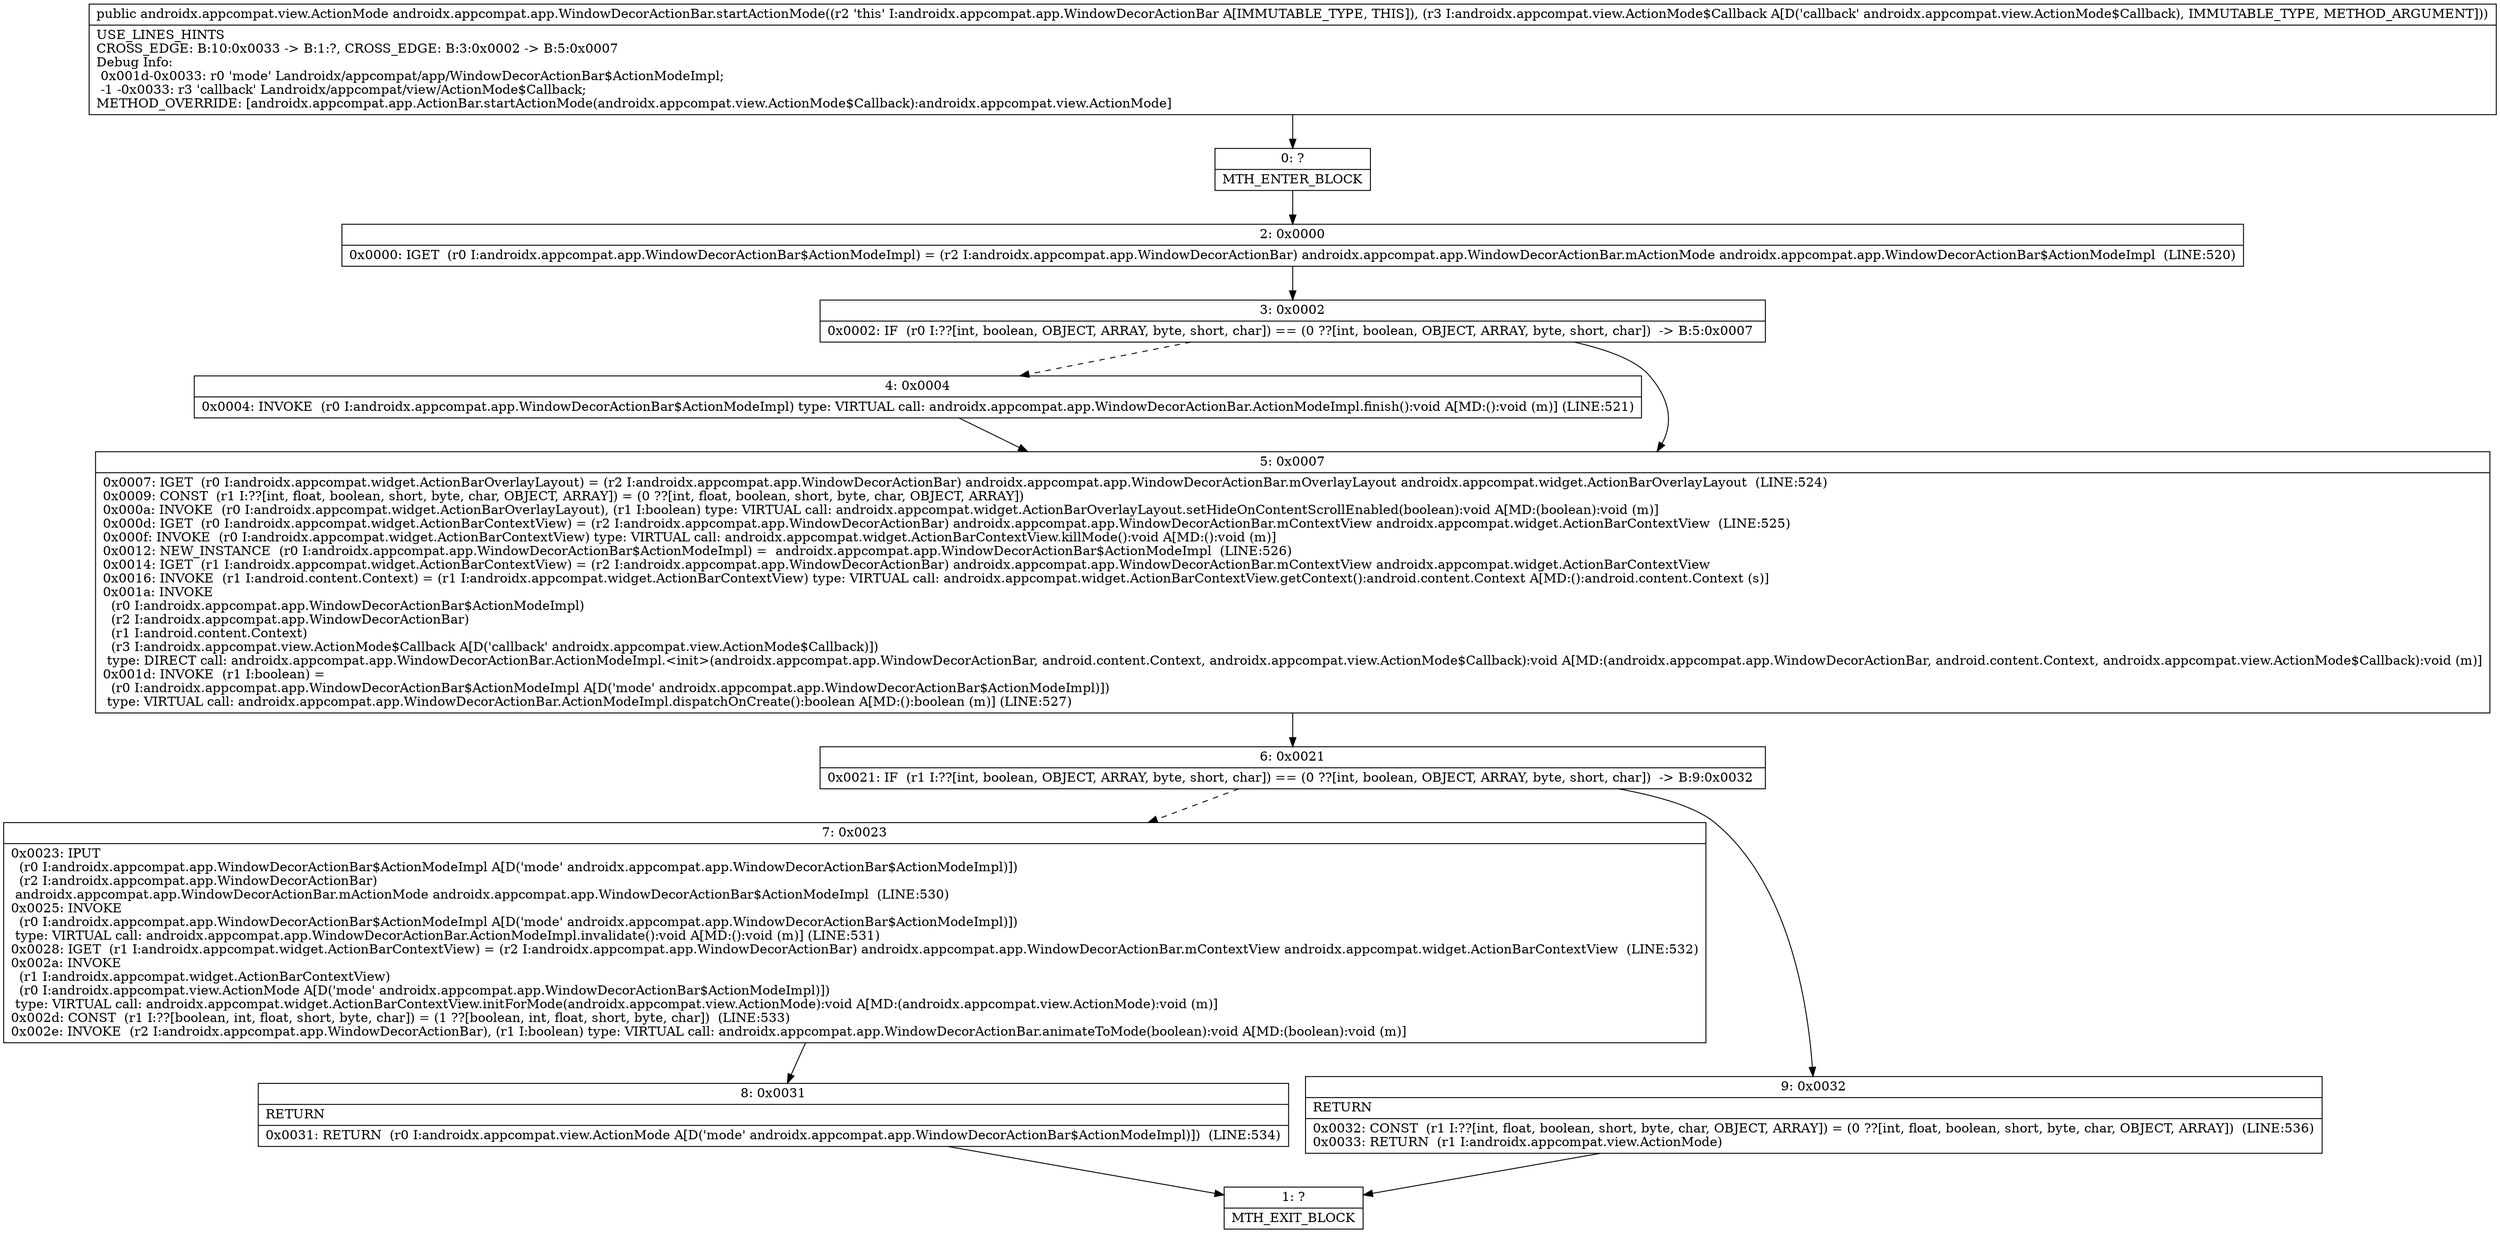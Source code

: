 digraph "CFG forandroidx.appcompat.app.WindowDecorActionBar.startActionMode(Landroidx\/appcompat\/view\/ActionMode$Callback;)Landroidx\/appcompat\/view\/ActionMode;" {
Node_0 [shape=record,label="{0\:\ ?|MTH_ENTER_BLOCK\l}"];
Node_2 [shape=record,label="{2\:\ 0x0000|0x0000: IGET  (r0 I:androidx.appcompat.app.WindowDecorActionBar$ActionModeImpl) = (r2 I:androidx.appcompat.app.WindowDecorActionBar) androidx.appcompat.app.WindowDecorActionBar.mActionMode androidx.appcompat.app.WindowDecorActionBar$ActionModeImpl  (LINE:520)\l}"];
Node_3 [shape=record,label="{3\:\ 0x0002|0x0002: IF  (r0 I:??[int, boolean, OBJECT, ARRAY, byte, short, char]) == (0 ??[int, boolean, OBJECT, ARRAY, byte, short, char])  \-\> B:5:0x0007 \l}"];
Node_4 [shape=record,label="{4\:\ 0x0004|0x0004: INVOKE  (r0 I:androidx.appcompat.app.WindowDecorActionBar$ActionModeImpl) type: VIRTUAL call: androidx.appcompat.app.WindowDecorActionBar.ActionModeImpl.finish():void A[MD:():void (m)] (LINE:521)\l}"];
Node_5 [shape=record,label="{5\:\ 0x0007|0x0007: IGET  (r0 I:androidx.appcompat.widget.ActionBarOverlayLayout) = (r2 I:androidx.appcompat.app.WindowDecorActionBar) androidx.appcompat.app.WindowDecorActionBar.mOverlayLayout androidx.appcompat.widget.ActionBarOverlayLayout  (LINE:524)\l0x0009: CONST  (r1 I:??[int, float, boolean, short, byte, char, OBJECT, ARRAY]) = (0 ??[int, float, boolean, short, byte, char, OBJECT, ARRAY]) \l0x000a: INVOKE  (r0 I:androidx.appcompat.widget.ActionBarOverlayLayout), (r1 I:boolean) type: VIRTUAL call: androidx.appcompat.widget.ActionBarOverlayLayout.setHideOnContentScrollEnabled(boolean):void A[MD:(boolean):void (m)]\l0x000d: IGET  (r0 I:androidx.appcompat.widget.ActionBarContextView) = (r2 I:androidx.appcompat.app.WindowDecorActionBar) androidx.appcompat.app.WindowDecorActionBar.mContextView androidx.appcompat.widget.ActionBarContextView  (LINE:525)\l0x000f: INVOKE  (r0 I:androidx.appcompat.widget.ActionBarContextView) type: VIRTUAL call: androidx.appcompat.widget.ActionBarContextView.killMode():void A[MD:():void (m)]\l0x0012: NEW_INSTANCE  (r0 I:androidx.appcompat.app.WindowDecorActionBar$ActionModeImpl) =  androidx.appcompat.app.WindowDecorActionBar$ActionModeImpl  (LINE:526)\l0x0014: IGET  (r1 I:androidx.appcompat.widget.ActionBarContextView) = (r2 I:androidx.appcompat.app.WindowDecorActionBar) androidx.appcompat.app.WindowDecorActionBar.mContextView androidx.appcompat.widget.ActionBarContextView \l0x0016: INVOKE  (r1 I:android.content.Context) = (r1 I:androidx.appcompat.widget.ActionBarContextView) type: VIRTUAL call: androidx.appcompat.widget.ActionBarContextView.getContext():android.content.Context A[MD:():android.content.Context (s)]\l0x001a: INVOKE  \l  (r0 I:androidx.appcompat.app.WindowDecorActionBar$ActionModeImpl)\l  (r2 I:androidx.appcompat.app.WindowDecorActionBar)\l  (r1 I:android.content.Context)\l  (r3 I:androidx.appcompat.view.ActionMode$Callback A[D('callback' androidx.appcompat.view.ActionMode$Callback)])\l type: DIRECT call: androidx.appcompat.app.WindowDecorActionBar.ActionModeImpl.\<init\>(androidx.appcompat.app.WindowDecorActionBar, android.content.Context, androidx.appcompat.view.ActionMode$Callback):void A[MD:(androidx.appcompat.app.WindowDecorActionBar, android.content.Context, androidx.appcompat.view.ActionMode$Callback):void (m)]\l0x001d: INVOKE  (r1 I:boolean) = \l  (r0 I:androidx.appcompat.app.WindowDecorActionBar$ActionModeImpl A[D('mode' androidx.appcompat.app.WindowDecorActionBar$ActionModeImpl)])\l type: VIRTUAL call: androidx.appcompat.app.WindowDecorActionBar.ActionModeImpl.dispatchOnCreate():boolean A[MD:():boolean (m)] (LINE:527)\l}"];
Node_6 [shape=record,label="{6\:\ 0x0021|0x0021: IF  (r1 I:??[int, boolean, OBJECT, ARRAY, byte, short, char]) == (0 ??[int, boolean, OBJECT, ARRAY, byte, short, char])  \-\> B:9:0x0032 \l}"];
Node_7 [shape=record,label="{7\:\ 0x0023|0x0023: IPUT  \l  (r0 I:androidx.appcompat.app.WindowDecorActionBar$ActionModeImpl A[D('mode' androidx.appcompat.app.WindowDecorActionBar$ActionModeImpl)])\l  (r2 I:androidx.appcompat.app.WindowDecorActionBar)\l androidx.appcompat.app.WindowDecorActionBar.mActionMode androidx.appcompat.app.WindowDecorActionBar$ActionModeImpl  (LINE:530)\l0x0025: INVOKE  \l  (r0 I:androidx.appcompat.app.WindowDecorActionBar$ActionModeImpl A[D('mode' androidx.appcompat.app.WindowDecorActionBar$ActionModeImpl)])\l type: VIRTUAL call: androidx.appcompat.app.WindowDecorActionBar.ActionModeImpl.invalidate():void A[MD:():void (m)] (LINE:531)\l0x0028: IGET  (r1 I:androidx.appcompat.widget.ActionBarContextView) = (r2 I:androidx.appcompat.app.WindowDecorActionBar) androidx.appcompat.app.WindowDecorActionBar.mContextView androidx.appcompat.widget.ActionBarContextView  (LINE:532)\l0x002a: INVOKE  \l  (r1 I:androidx.appcompat.widget.ActionBarContextView)\l  (r0 I:androidx.appcompat.view.ActionMode A[D('mode' androidx.appcompat.app.WindowDecorActionBar$ActionModeImpl)])\l type: VIRTUAL call: androidx.appcompat.widget.ActionBarContextView.initForMode(androidx.appcompat.view.ActionMode):void A[MD:(androidx.appcompat.view.ActionMode):void (m)]\l0x002d: CONST  (r1 I:??[boolean, int, float, short, byte, char]) = (1 ??[boolean, int, float, short, byte, char])  (LINE:533)\l0x002e: INVOKE  (r2 I:androidx.appcompat.app.WindowDecorActionBar), (r1 I:boolean) type: VIRTUAL call: androidx.appcompat.app.WindowDecorActionBar.animateToMode(boolean):void A[MD:(boolean):void (m)]\l}"];
Node_8 [shape=record,label="{8\:\ 0x0031|RETURN\l|0x0031: RETURN  (r0 I:androidx.appcompat.view.ActionMode A[D('mode' androidx.appcompat.app.WindowDecorActionBar$ActionModeImpl)])  (LINE:534)\l}"];
Node_1 [shape=record,label="{1\:\ ?|MTH_EXIT_BLOCK\l}"];
Node_9 [shape=record,label="{9\:\ 0x0032|RETURN\l|0x0032: CONST  (r1 I:??[int, float, boolean, short, byte, char, OBJECT, ARRAY]) = (0 ??[int, float, boolean, short, byte, char, OBJECT, ARRAY])  (LINE:536)\l0x0033: RETURN  (r1 I:androidx.appcompat.view.ActionMode) \l}"];
MethodNode[shape=record,label="{public androidx.appcompat.view.ActionMode androidx.appcompat.app.WindowDecorActionBar.startActionMode((r2 'this' I:androidx.appcompat.app.WindowDecorActionBar A[IMMUTABLE_TYPE, THIS]), (r3 I:androidx.appcompat.view.ActionMode$Callback A[D('callback' androidx.appcompat.view.ActionMode$Callback), IMMUTABLE_TYPE, METHOD_ARGUMENT]))  | USE_LINES_HINTS\lCROSS_EDGE: B:10:0x0033 \-\> B:1:?, CROSS_EDGE: B:3:0x0002 \-\> B:5:0x0007\lDebug Info:\l  0x001d\-0x0033: r0 'mode' Landroidx\/appcompat\/app\/WindowDecorActionBar$ActionModeImpl;\l  \-1 \-0x0033: r3 'callback' Landroidx\/appcompat\/view\/ActionMode$Callback;\lMETHOD_OVERRIDE: [androidx.appcompat.app.ActionBar.startActionMode(androidx.appcompat.view.ActionMode$Callback):androidx.appcompat.view.ActionMode]\l}"];
MethodNode -> Node_0;Node_0 -> Node_2;
Node_2 -> Node_3;
Node_3 -> Node_4[style=dashed];
Node_3 -> Node_5;
Node_4 -> Node_5;
Node_5 -> Node_6;
Node_6 -> Node_7[style=dashed];
Node_6 -> Node_9;
Node_7 -> Node_8;
Node_8 -> Node_1;
Node_9 -> Node_1;
}

